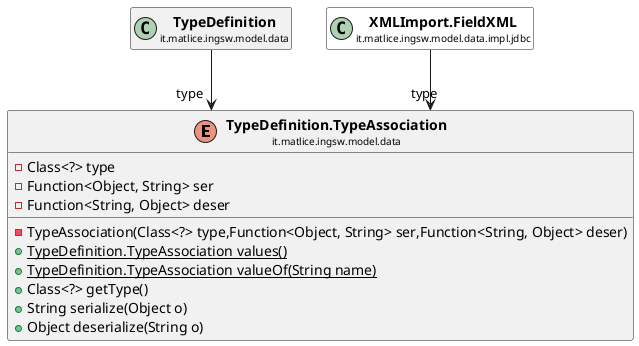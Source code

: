 @startuml

skinparam svgLinkTarget _parent
skinparam linetype ortho
set namespaceSeparator none
enum "<b><size:14>TypeDefinition.TypeAssociation</b>\n<size:10>it.matlice.ingsw.model.data" as it.matlice.ingsw.model.data.TypeDefinition.TypeAssociation  [[../../../../../it/matlice/ingsw/model/data/TypeDefinition.TypeAssociation.html{it.matlice.ingsw.model.data.TypeDefinition.TypeAssociation}]] {
-Class<?> type
-Function<Object, String> ser
-Function<String, Object> deser
-TypeAssociation(Class<?> type,Function<Object, String> ser,Function<String, Object> deser)
{static} +TypeDefinition.TypeAssociation values()
{static} +TypeDefinition.TypeAssociation valueOf(String name)
+Class<?> getType()
+String serialize(Object o)
+Object deserialize(String o)
}


class "<b><size:14>TypeDefinition</b>\n<size:10>it.matlice.ingsw.model.data" as it.matlice.ingsw.model.data.TypeDefinition  [[../../../../../it/matlice/ingsw/model/data/TypeDefinition.html{it.matlice.ingsw.model.data.TypeDefinition}]] {
}

hide it.matlice.ingsw.model.data.TypeDefinition fields
hide it.matlice.ingsw.model.data.TypeDefinition methods

it.matlice.ingsw.model.data.TypeDefinition -->  "type" it.matlice.ingsw.model.data.TypeDefinition.TypeAssociation



class "<b><size:14>XMLImport.FieldXML</b>\n<size:10>it.matlice.ingsw.model.data.impl.jdbc" as it.matlice.ingsw.model.data.impl.jdbc.XMLImport.FieldXML  [[../../../../../it/matlice/ingsw/model/data/impl/jdbc/XMLImport.FieldXML.html{it.matlice.ingsw.model.data.impl.jdbc.XMLImport.FieldXML}]] #white {
}

hide it.matlice.ingsw.model.data.impl.jdbc.XMLImport.FieldXML fields
hide it.matlice.ingsw.model.data.impl.jdbc.XMLImport.FieldXML methods

it.matlice.ingsw.model.data.impl.jdbc.XMLImport.FieldXML -->  "type" it.matlice.ingsw.model.data.TypeDefinition.TypeAssociation


@enduml
